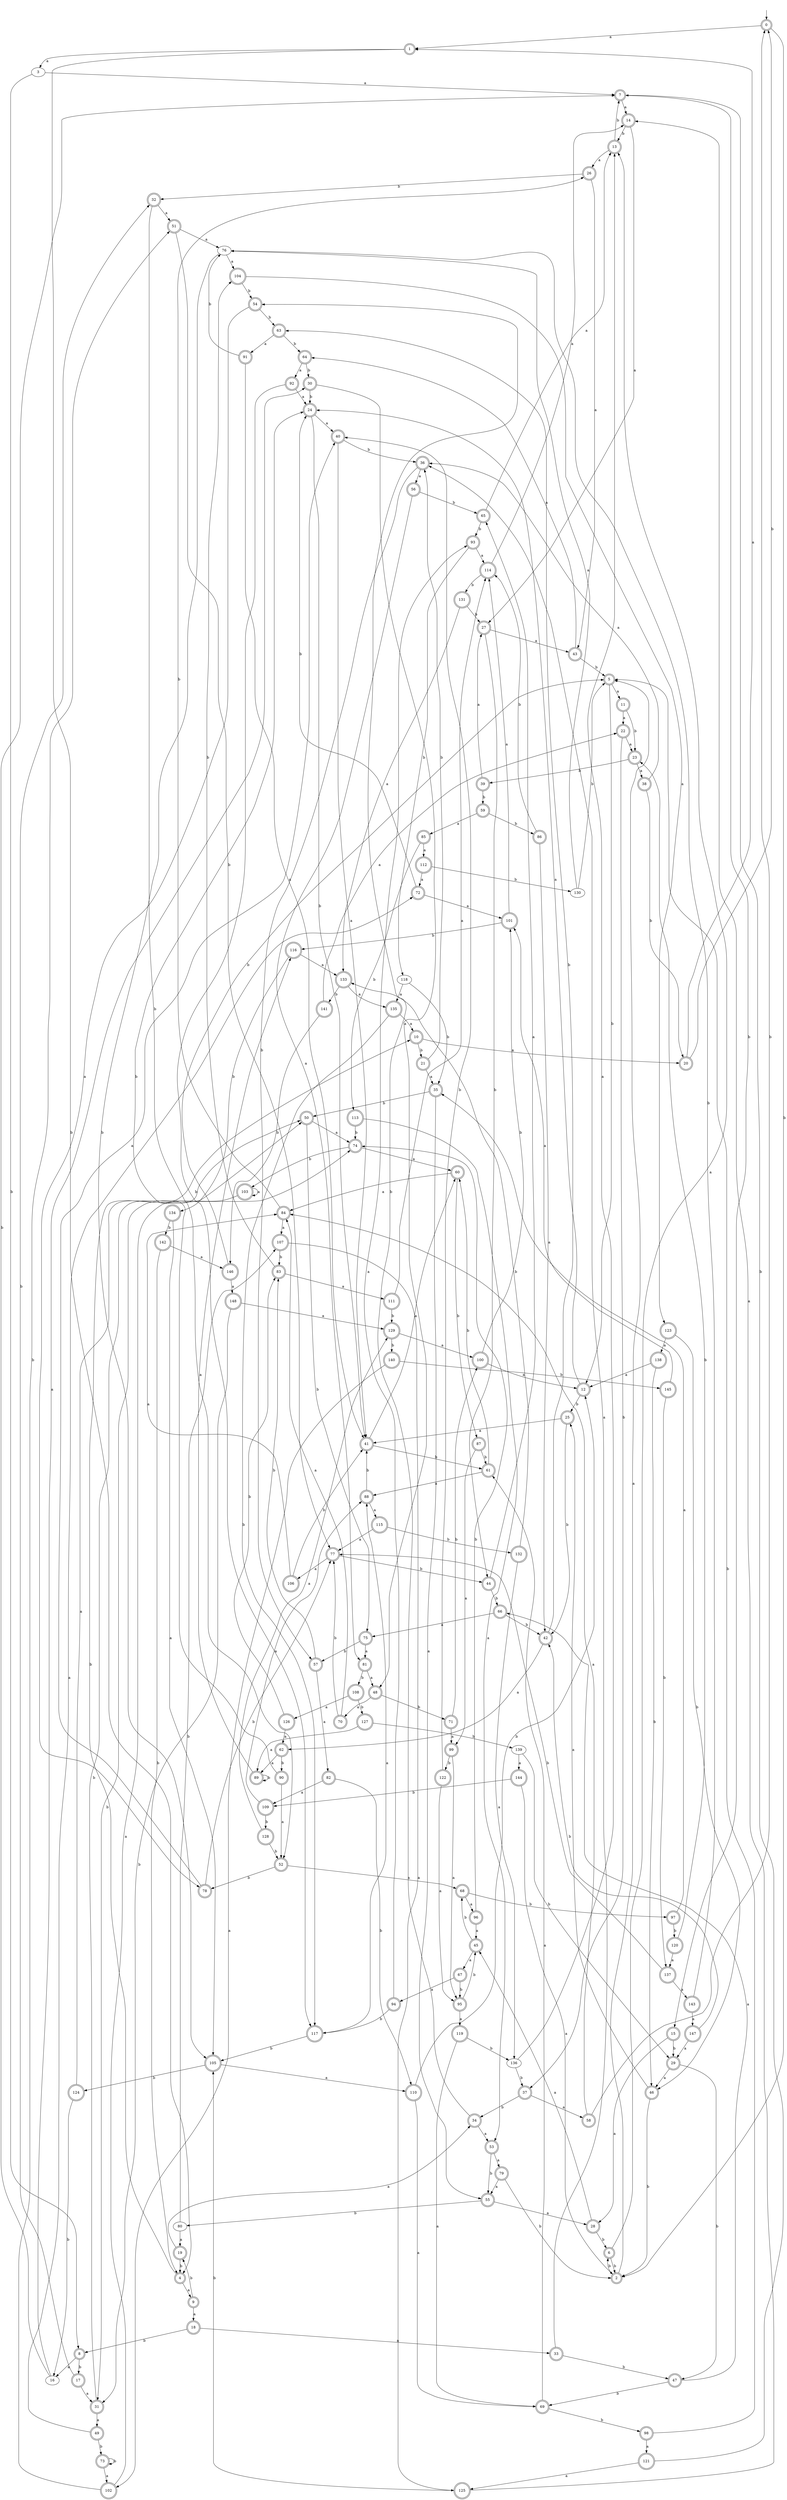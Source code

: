 digraph RandomDFA {
  __start0 [label="", shape=none];
  __start0 -> 0 [label=""];
  0 [shape=circle] [shape=doublecircle]
  0 -> 1 [label="a"]
  0 -> 2 [label="b"]
  1 [shape=doublecircle]
  1 -> 3 [label="a"]
  1 -> 4 [label="b"]
  2 [shape=doublecircle]
  2 -> 5 [label="a"]
  2 -> 6 [label="b"]
  3
  3 -> 7 [label="a"]
  3 -> 8 [label="b"]
  4 [shape=doublecircle]
  4 -> 9 [label="a"]
  4 -> 10 [label="b"]
  5 [shape=doublecircle]
  5 -> 11 [label="a"]
  5 -> 12 [label="b"]
  6 [shape=doublecircle]
  6 -> 13 [label="a"]
  6 -> 2 [label="b"]
  7 [shape=doublecircle]
  7 -> 14 [label="a"]
  7 -> 15 [label="b"]
  8 [shape=doublecircle]
  8 -> 16 [label="a"]
  8 -> 17 [label="b"]
  9 [shape=doublecircle]
  9 -> 18 [label="a"]
  9 -> 19 [label="b"]
  10 [shape=doublecircle]
  10 -> 20 [label="a"]
  10 -> 21 [label="b"]
  11 [shape=doublecircle]
  11 -> 22 [label="a"]
  11 -> 23 [label="b"]
  12 [shape=doublecircle]
  12 -> 24 [label="a"]
  12 -> 25 [label="b"]
  13 [shape=doublecircle]
  13 -> 26 [label="a"]
  13 -> 7 [label="b"]
  14 [shape=doublecircle]
  14 -> 27 [label="a"]
  14 -> 13 [label="b"]
  15 [shape=doublecircle]
  15 -> 28 [label="a"]
  15 -> 29 [label="b"]
  16
  16 -> 30 [label="a"]
  16 -> 7 [label="b"]
  17 [shape=doublecircle]
  17 -> 31 [label="a"]
  17 -> 32 [label="b"]
  18 [shape=doublecircle]
  18 -> 33 [label="a"]
  18 -> 8 [label="b"]
  19 [shape=doublecircle]
  19 -> 34 [label="a"]
  19 -> 4 [label="b"]
  20 [shape=doublecircle]
  20 -> 1 [label="a"]
  20 -> 0 [label="b"]
  21 [shape=doublecircle]
  21 -> 35 [label="a"]
  21 -> 36 [label="b"]
  22 [shape=doublecircle]
  22 -> 23 [label="a"]
  22 -> 37 [label="b"]
  23 [shape=doublecircle]
  23 -> 38 [label="a"]
  23 -> 39 [label="b"]
  24 [shape=doublecircle]
  24 -> 40 [label="a"]
  24 -> 41 [label="b"]
  25 [shape=doublecircle]
  25 -> 41 [label="a"]
  25 -> 42 [label="b"]
  26 [shape=doublecircle]
  26 -> 43 [label="a"]
  26 -> 32 [label="b"]
  27 [shape=doublecircle]
  27 -> 43 [label="a"]
  27 -> 44 [label="b"]
  28 [shape=doublecircle]
  28 -> 45 [label="a"]
  28 -> 6 [label="b"]
  29 [shape=doublecircle]
  29 -> 46 [label="a"]
  29 -> 47 [label="b"]
  30 [shape=doublecircle]
  30 -> 48 [label="a"]
  30 -> 24 [label="b"]
  31 [shape=doublecircle]
  31 -> 49 [label="a"]
  31 -> 50 [label="b"]
  32 [shape=doublecircle]
  32 -> 51 [label="a"]
  32 -> 52 [label="b"]
  33 [shape=doublecircle]
  33 -> 36 [label="a"]
  33 -> 47 [label="b"]
  34 [shape=doublecircle]
  34 -> 53 [label="a"]
  34 -> 54 [label="b"]
  35 [shape=doublecircle]
  35 -> 55 [label="a"]
  35 -> 50 [label="b"]
  36 [shape=doublecircle]
  36 -> 56 [label="a"]
  36 -> 57 [label="b"]
  37 [shape=doublecircle]
  37 -> 58 [label="a"]
  37 -> 34 [label="b"]
  38 [shape=doublecircle]
  38 -> 36 [label="a"]
  38 -> 20 [label="b"]
  39 [shape=doublecircle]
  39 -> 27 [label="a"]
  39 -> 59 [label="b"]
  40 [shape=doublecircle]
  40 -> 41 [label="a"]
  40 -> 36 [label="b"]
  41 [shape=doublecircle]
  41 -> 60 [label="a"]
  41 -> 61 [label="b"]
  42 [shape=doublecircle]
  42 -> 62 [label="a"]
  42 -> 63 [label="b"]
  43 [shape=doublecircle]
  43 -> 64 [label="a"]
  43 -> 5 [label="b"]
  44 [shape=doublecircle]
  44 -> 65 [label="a"]
  44 -> 66 [label="b"]
  45 [shape=doublecircle]
  45 -> 67 [label="a"]
  45 -> 68 [label="b"]
  46 [shape=doublecircle]
  46 -> 25 [label="a"]
  46 -> 2 [label="b"]
  47 [shape=doublecircle]
  47 -> 66 [label="a"]
  47 -> 69 [label="b"]
  48 [shape=doublecircle]
  48 -> 70 [label="a"]
  48 -> 71 [label="b"]
  49 [shape=doublecircle]
  49 -> 72 [label="a"]
  49 -> 73 [label="b"]
  50 [shape=doublecircle]
  50 -> 74 [label="a"]
  50 -> 75 [label="b"]
  51 [shape=doublecircle]
  51 -> 76 [label="a"]
  51 -> 77 [label="b"]
  52 [shape=doublecircle]
  52 -> 68 [label="a"]
  52 -> 78 [label="b"]
  53 [shape=doublecircle]
  53 -> 79 [label="a"]
  53 -> 55 [label="b"]
  54 [shape=doublecircle]
  54 -> 78 [label="a"]
  54 -> 63 [label="b"]
  55 [shape=doublecircle]
  55 -> 28 [label="a"]
  55 -> 80 [label="b"]
  56 [shape=doublecircle]
  56 -> 81 [label="a"]
  56 -> 65 [label="b"]
  57 [shape=doublecircle]
  57 -> 82 [label="a"]
  57 -> 83 [label="b"]
  58 [shape=doublecircle]
  58 -> 84 [label="a"]
  58 -> 0 [label="b"]
  59 [shape=doublecircle]
  59 -> 85 [label="a"]
  59 -> 86 [label="b"]
  60 [shape=doublecircle]
  60 -> 84 [label="a"]
  60 -> 87 [label="b"]
  61 [shape=doublecircle]
  61 -> 88 [label="a"]
  61 -> 60 [label="b"]
  62 [shape=doublecircle]
  62 -> 89 [label="a"]
  62 -> 90 [label="b"]
  63 [shape=doublecircle]
  63 -> 91 [label="a"]
  63 -> 64 [label="b"]
  64 [shape=doublecircle]
  64 -> 92 [label="a"]
  64 -> 30 [label="b"]
  65 [shape=doublecircle]
  65 -> 13 [label="a"]
  65 -> 93 [label="b"]
  66 [shape=doublecircle]
  66 -> 75 [label="a"]
  66 -> 42 [label="b"]
  67 [shape=doublecircle]
  67 -> 94 [label="a"]
  67 -> 95 [label="b"]
  68 [shape=doublecircle]
  68 -> 96 [label="a"]
  68 -> 97 [label="b"]
  69 [shape=doublecircle]
  69 -> 61 [label="a"]
  69 -> 98 [label="b"]
  70 [shape=doublecircle]
  70 -> 84 [label="a"]
  70 -> 77 [label="b"]
  71 [shape=doublecircle]
  71 -> 99 [label="a"]
  71 -> 100 [label="b"]
  72 [shape=doublecircle]
  72 -> 101 [label="a"]
  72 -> 24 [label="b"]
  73 [shape=doublecircle]
  73 -> 102 [label="a"]
  73 -> 73 [label="b"]
  74 [shape=doublecircle]
  74 -> 60 [label="a"]
  74 -> 103 [label="b"]
  75 [shape=doublecircle]
  75 -> 81 [label="a"]
  75 -> 57 [label="b"]
  76
  76 -> 104 [label="a"]
  76 -> 105 [label="b"]
  77 [shape=doublecircle]
  77 -> 106 [label="a"]
  77 -> 44 [label="b"]
  78 [shape=doublecircle]
  78 -> 40 [label="a"]
  78 -> 77 [label="b"]
  79 [shape=doublecircle]
  79 -> 55 [label="a"]
  79 -> 2 [label="b"]
  80
  80 -> 19 [label="a"]
  80 -> 107 [label="b"]
  81 [shape=doublecircle]
  81 -> 48 [label="a"]
  81 -> 108 [label="b"]
  82 [shape=doublecircle]
  82 -> 109 [label="a"]
  82 -> 110 [label="b"]
  83 [shape=doublecircle]
  83 -> 111 [label="a"]
  83 -> 104 [label="b"]
  84 [shape=doublecircle]
  84 -> 107 [label="a"]
  84 -> 26 [label="b"]
  85 [shape=doublecircle]
  85 -> 112 [label="a"]
  85 -> 113 [label="b"]
  86 [shape=doublecircle]
  86 -> 42 [label="a"]
  86 -> 114 [label="b"]
  87 [shape=doublecircle]
  87 -> 99 [label="a"]
  87 -> 61 [label="b"]
  88 [shape=doublecircle]
  88 -> 115 [label="a"]
  88 -> 41 [label="b"]
  89 [shape=doublecircle]
  89 -> 116 [label="a"]
  89 -> 89 [label="b"]
  90 [shape=doublecircle]
  90 -> 52 [label="a"]
  90 -> 24 [label="b"]
  91 [shape=doublecircle]
  91 -> 41 [label="a"]
  91 -> 76 [label="b"]
  92 [shape=doublecircle]
  92 -> 24 [label="a"]
  92 -> 117 [label="b"]
  93 [shape=doublecircle]
  93 -> 114 [label="a"]
  93 -> 118 [label="b"]
  94 [shape=doublecircle]
  94 -> 93 [label="a"]
  94 -> 117 [label="b"]
  95 [shape=doublecircle]
  95 -> 119 [label="a"]
  95 -> 45 [label="b"]
  96 [shape=doublecircle]
  96 -> 45 [label="a"]
  96 -> 74 [label="b"]
  97 [shape=doublecircle]
  97 -> 35 [label="a"]
  97 -> 120 [label="b"]
  98 [shape=doublecircle]
  98 -> 121 [label="a"]
  98 -> 5 [label="b"]
  99 [shape=doublecircle]
  99 -> 95 [label="a"]
  99 -> 122 [label="b"]
  100 [shape=doublecircle]
  100 -> 12 [label="a"]
  100 -> 101 [label="b"]
  101 [shape=doublecircle]
  101 -> 114 [label="a"]
  101 -> 116 [label="b"]
  102 [shape=doublecircle]
  102 -> 74 [label="a"]
  102 -> 51 [label="b"]
  103 [shape=doublecircle]
  103 -> 103 [label="a"]
  103 -> 31 [label="b"]
  104 [shape=doublecircle]
  104 -> 123 [label="a"]
  104 -> 54 [label="b"]
  105 [shape=doublecircle]
  105 -> 110 [label="a"]
  105 -> 124 [label="b"]
  106 [shape=doublecircle]
  106 -> 84 [label="a"]
  106 -> 41 [label="b"]
  107 [shape=doublecircle]
  107 -> 125 [label="a"]
  107 -> 83 [label="b"]
  108 [shape=doublecircle]
  108 -> 126 [label="a"]
  108 -> 127 [label="b"]
  109 [shape=doublecircle]
  109 -> 88 [label="a"]
  109 -> 128 [label="b"]
  110 [shape=doublecircle]
  110 -> 69 [label="a"]
  110 -> 12 [label="b"]
  111 [shape=doublecircle]
  111 -> 114 [label="a"]
  111 -> 129 [label="b"]
  112 [shape=doublecircle]
  112 -> 72 [label="a"]
  112 -> 130 [label="b"]
  113 [shape=doublecircle]
  113 -> 53 [label="a"]
  113 -> 74 [label="b"]
  114 [shape=doublecircle]
  114 -> 14 [label="a"]
  114 -> 131 [label="b"]
  115 [shape=doublecircle]
  115 -> 77 [label="a"]
  115 -> 132 [label="b"]
  116 [shape=doublecircle]
  116 -> 133 [label="a"]
  116 -> 134 [label="b"]
  117 [shape=doublecircle]
  117 -> 88 [label="a"]
  117 -> 105 [label="b"]
  118
  118 -> 135 [label="a"]
  118 -> 35 [label="b"]
  119 [shape=doublecircle]
  119 -> 69 [label="a"]
  119 -> 136 [label="b"]
  120 [shape=doublecircle]
  120 -> 137 [label="a"]
  120 -> 23 [label="b"]
  121 [shape=doublecircle]
  121 -> 125 [label="a"]
  121 -> 7 [label="b"]
  122 [shape=doublecircle]
  122 -> 95 [label="a"]
  122 -> 40 [label="b"]
  123 [shape=doublecircle]
  123 -> 138 [label="a"]
  123 -> 46 [label="b"]
  124 [shape=doublecircle]
  124 -> 50 [label="a"]
  124 -> 16 [label="b"]
  125 [shape=doublecircle]
  125 -> 14 [label="a"]
  125 -> 105 [label="b"]
  126 [shape=doublecircle]
  126 -> 62 [label="a"]
  126 -> 83 [label="b"]
  127 [shape=doublecircle]
  127 -> 89 [label="a"]
  127 -> 139 [label="b"]
  128 [shape=doublecircle]
  128 -> 129 [label="a"]
  128 -> 52 [label="b"]
  129 [shape=doublecircle]
  129 -> 100 [label="a"]
  129 -> 140 [label="b"]
  130
  130 -> 76 [label="a"]
  130 -> 5 [label="b"]
  131 [shape=doublecircle]
  131 -> 133 [label="a"]
  131 -> 27 [label="b"]
  132 [shape=doublecircle]
  132 -> 136 [label="a"]
  132 -> 133 [label="b"]
  133 [shape=doublecircle]
  133 -> 135 [label="a"]
  133 -> 141 [label="b"]
  134 [shape=doublecircle]
  134 -> 105 [label="a"]
  134 -> 142 [label="b"]
  135 [shape=doublecircle]
  135 -> 10 [label="a"]
  135 -> 117 [label="b"]
  136
  136 -> 13 [label="a"]
  136 -> 37 [label="b"]
  137 [shape=doublecircle]
  137 -> 143 [label="a"]
  137 -> 77 [label="b"]
  138 [shape=doublecircle]
  138 -> 12 [label="a"]
  138 -> 46 [label="b"]
  139
  139 -> 144 [label="a"]
  139 -> 29 [label="b"]
  140 [shape=doublecircle]
  140 -> 102 [label="a"]
  140 -> 145 [label="b"]
  141 [shape=doublecircle]
  141 -> 22 [label="a"]
  141 -> 146 [label="b"]
  142 [shape=doublecircle]
  142 -> 146 [label="a"]
  142 -> 4 [label="b"]
  143 [shape=doublecircle]
  143 -> 147 [label="a"]
  143 -> 76 [label="b"]
  144 [shape=doublecircle]
  144 -> 2 [label="a"]
  144 -> 109 [label="b"]
  145 [shape=doublecircle]
  145 -> 101 [label="a"]
  145 -> 137 [label="b"]
  146 [shape=doublecircle]
  146 -> 148 [label="a"]
  146 -> 5 [label="b"]
  147 [shape=doublecircle]
  147 -> 29 [label="a"]
  147 -> 42 [label="b"]
  148 [shape=doublecircle]
  148 -> 129 [label="a"]
  148 -> 31 [label="b"]
}
